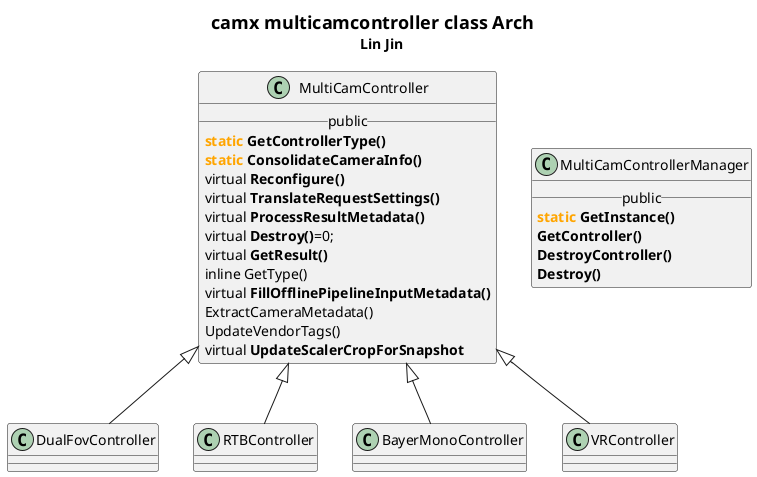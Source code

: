 @startuml
title <size:18>camx multicamcontroller class Arch</size>\n     Lin Jin

/'派生，继承：<|--'/
/'组合：*-- ， 将会管理对象的生命周期'/
/'聚合：o--, 特指不管理对象的生命周期，但存在关联'/

class MultiCamController {
__public__
<color:orange>**static**</color> **GetControllerType()**
<color:orange>**static**</color> **ConsolidateCameraInfo()**
virtual **Reconfigure()**
virtual **TranslateRequestSettings()**
virtual **ProcessResultMetadata()**
virtual **Destroy()**=0;
virtual **GetResult()**
inline GetType()
virtual **FillOfflinePipelineInputMetadata()**
ExtractCameraMetadata()
UpdateVendorTags()
virtual **UpdateScalerCropForSnapshot**
}

class DualFovController {
}
class RTBController {
}
class BayerMonoController {
}
class VRController {
}

MultiCamController<|-down-DualFovController
MultiCamController<|-down-RTBController 
MultiCamController<|-down-BayerMonoController 
MultiCamController<|-down-VRController 


class MultiCamControllerManager {
__public__
<color:orange>**static**</color> **GetInstance()**
**GetController()**
**DestroyController()**
**Destroy()**
}
/'end   awb control'/




@enduml
